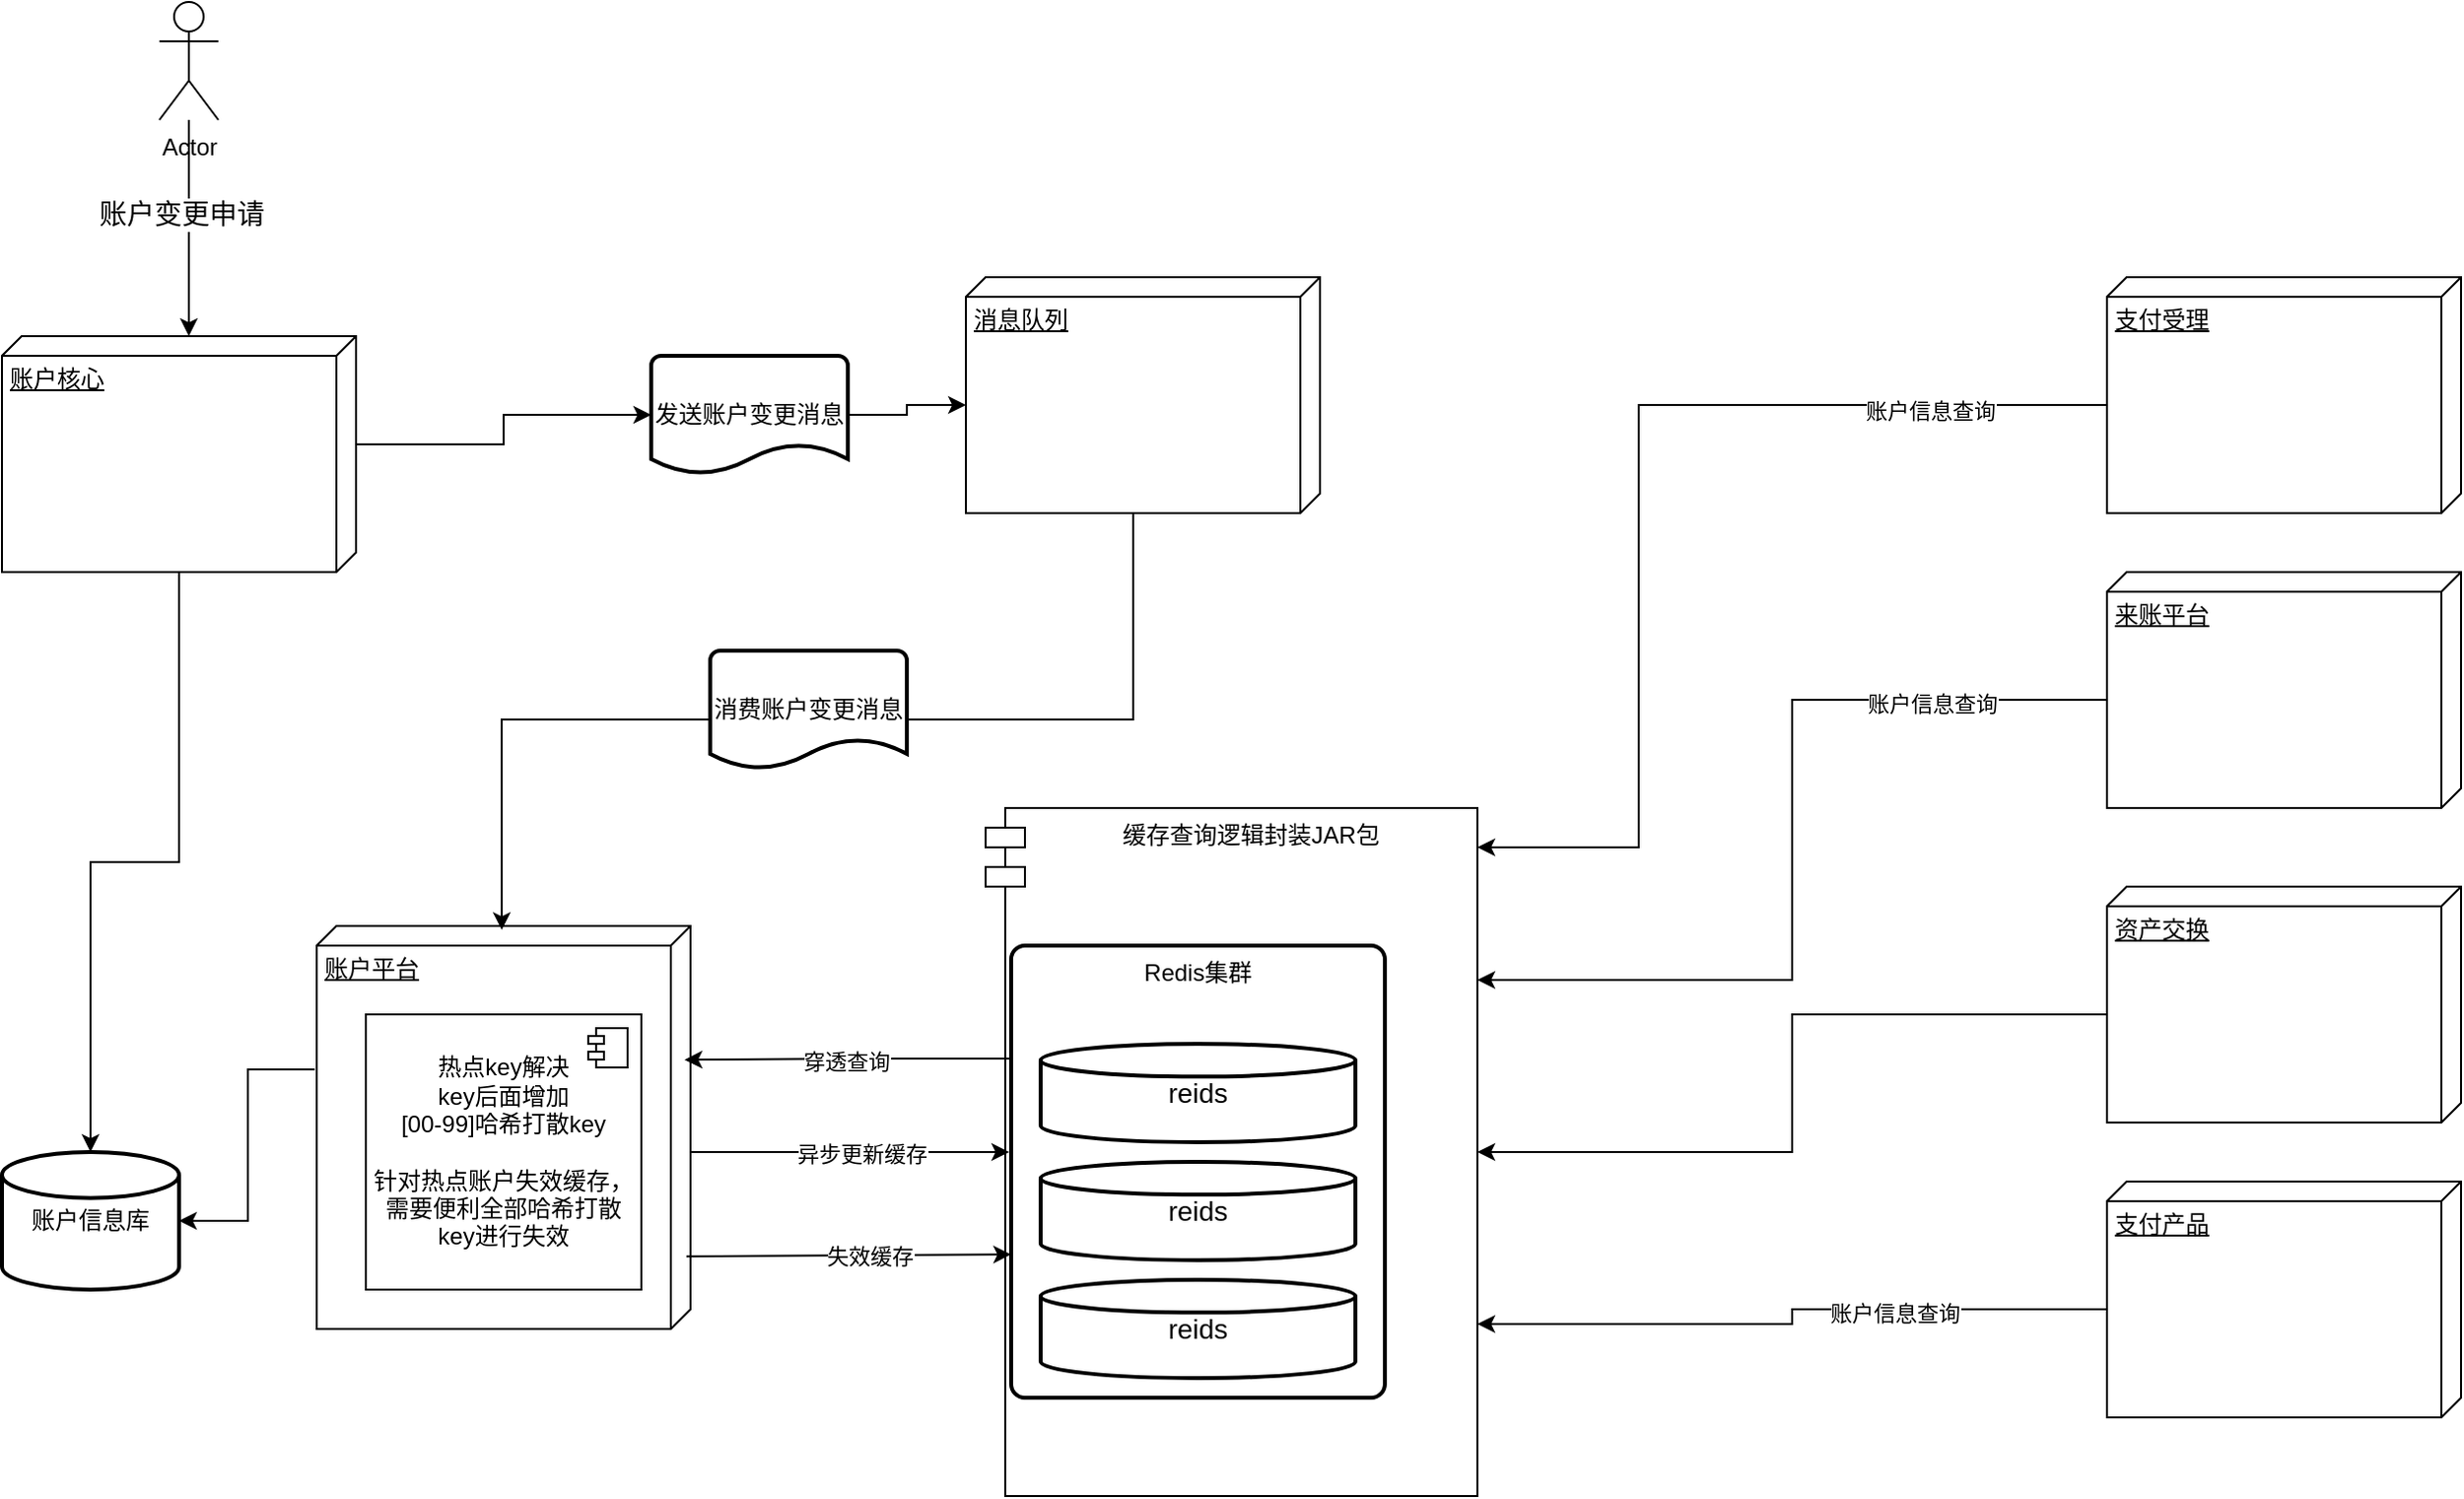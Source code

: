 <mxfile version="25.0.1">
  <diagram name="第 1 页" id="fGxXC-Ezc5tjqpJ_ki4P">
    <mxGraphModel dx="2074" dy="1026" grid="1" gridSize="10" guides="1" tooltips="1" connect="1" arrows="1" fold="1" page="1" pageScale="1" pageWidth="827" pageHeight="1169" math="0" shadow="0">
      <root>
        <mxCell id="0" />
        <mxCell id="1" parent="0" />
        <mxCell id="No4xfbKJUnxh-b8goav9-51" value="缓存查询逻辑封装JAR包" style="shape=module;align=left;spacingLeft=20;align=center;verticalAlign=top;whiteSpace=wrap;html=1;" vertex="1" parent="1">
          <mxGeometry x="520" y="430" width="250" height="350" as="geometry" />
        </mxCell>
        <mxCell id="No4xfbKJUnxh-b8goav9-8" value="Redis集群" style="rounded=1;whiteSpace=wrap;html=1;absoluteArcSize=1;arcSize=14;strokeWidth=2;align=center;horizontal=1;verticalAlign=top;" vertex="1" parent="1">
          <mxGeometry x="532.98" y="500" width="190" height="230" as="geometry" />
        </mxCell>
        <mxCell id="No4xfbKJUnxh-b8goav9-3" value="&lt;font style=&quot;font-size: 14px;&quot;&gt;reids&lt;/font&gt;" style="strokeWidth=2;html=1;shape=mxgraph.flowchart.database;whiteSpace=wrap;" vertex="1" parent="1">
          <mxGeometry x="547.98" y="550" width="160" height="50" as="geometry" />
        </mxCell>
        <mxCell id="No4xfbKJUnxh-b8goav9-4" value="&lt;font style=&quot;font-size: 14px;&quot;&gt;reids&lt;/font&gt;" style="strokeWidth=2;html=1;shape=mxgraph.flowchart.database;whiteSpace=wrap;" vertex="1" parent="1">
          <mxGeometry x="547.98" y="610" width="160" height="50" as="geometry" />
        </mxCell>
        <mxCell id="No4xfbKJUnxh-b8goav9-5" value="&lt;font style=&quot;font-size: 14px;&quot;&gt;reids&lt;/font&gt;" style="strokeWidth=2;html=1;shape=mxgraph.flowchart.database;whiteSpace=wrap;" vertex="1" parent="1">
          <mxGeometry x="547.98" y="670" width="160" height="50" as="geometry" />
        </mxCell>
        <mxCell id="No4xfbKJUnxh-b8goav9-6" value="账户平台" style="verticalAlign=top;align=left;spacingTop=8;spacingLeft=2;spacingRight=12;shape=cube;size=10;direction=south;fontStyle=4;html=1;whiteSpace=wrap;" vertex="1" parent="1">
          <mxGeometry x="180" y="490" width="190" height="205" as="geometry" />
        </mxCell>
        <mxCell id="No4xfbKJUnxh-b8goav9-7" value="" style="endArrow=classic;html=1;rounded=0;exitX=0.371;exitY=-0.016;exitDx=0;exitDy=0;exitPerimeter=0;" edge="1" parent="1">
          <mxGeometry width="50" height="50" relative="1" as="geometry">
            <mxPoint x="370.0" y="605.005" as="sourcePoint" />
            <mxPoint x="532" y="605" as="targetPoint" />
          </mxGeometry>
        </mxCell>
        <mxCell id="No4xfbKJUnxh-b8goav9-9" value="异步更新缓存" style="edgeLabel;html=1;align=center;verticalAlign=middle;resizable=0;points=[];" vertex="1" connectable="0" parent="No4xfbKJUnxh-b8goav9-7">
          <mxGeometry x="0.067" y="-1" relative="1" as="geometry">
            <mxPoint as="offset" />
          </mxGeometry>
        </mxCell>
        <mxCell id="No4xfbKJUnxh-b8goav9-10" value="" style="endArrow=classic;html=1;rounded=0;entryX=0;entryY=0.683;entryDx=0;entryDy=0;entryPerimeter=0;exitX=0.82;exitY=0.011;exitDx=0;exitDy=0;exitPerimeter=0;" edge="1" parent="1" source="No4xfbKJUnxh-b8goav9-6" target="No4xfbKJUnxh-b8goav9-8">
          <mxGeometry width="50" height="50" relative="1" as="geometry">
            <mxPoint x="370" y="647" as="sourcePoint" />
            <mxPoint x="480" y="780" as="targetPoint" />
            <Array as="points" />
          </mxGeometry>
        </mxCell>
        <mxCell id="No4xfbKJUnxh-b8goav9-11" value="失效缓存" style="edgeLabel;html=1;align=center;verticalAlign=middle;resizable=0;points=[];" vertex="1" connectable="0" parent="No4xfbKJUnxh-b8goav9-10">
          <mxGeometry x="0.121" relative="1" as="geometry">
            <mxPoint as="offset" />
          </mxGeometry>
        </mxCell>
        <mxCell id="No4xfbKJUnxh-b8goav9-13" value="账户核心" style="verticalAlign=top;align=left;spacingTop=8;spacingLeft=2;spacingRight=12;shape=cube;size=10;direction=south;fontStyle=4;html=1;whiteSpace=wrap;" vertex="1" parent="1">
          <mxGeometry x="20" y="190" width="180" height="120" as="geometry" />
        </mxCell>
        <mxCell id="No4xfbKJUnxh-b8goav9-16" value="账户信息库" style="strokeWidth=2;html=1;shape=mxgraph.flowchart.database;whiteSpace=wrap;" vertex="1" parent="1">
          <mxGeometry x="20" y="605" width="90" height="70" as="geometry" />
        </mxCell>
        <mxCell id="No4xfbKJUnxh-b8goav9-17" style="edgeStyle=orthogonalEdgeStyle;rounded=0;orthogonalLoop=1;jettySize=auto;html=1;entryX=0.5;entryY=0;entryDx=0;entryDy=0;entryPerimeter=0;" edge="1" parent="1" source="No4xfbKJUnxh-b8goav9-13" target="No4xfbKJUnxh-b8goav9-16">
          <mxGeometry relative="1" as="geometry" />
        </mxCell>
        <mxCell id="No4xfbKJUnxh-b8goav9-18" style="edgeStyle=orthogonalEdgeStyle;rounded=0;orthogonalLoop=1;jettySize=auto;html=1;exitX=0.356;exitY=1.005;exitDx=0;exitDy=0;exitPerimeter=0;entryX=1;entryY=0.5;entryDx=0;entryDy=0;entryPerimeter=0;" edge="1" parent="1" source="No4xfbKJUnxh-b8goav9-6" target="No4xfbKJUnxh-b8goav9-16">
          <mxGeometry relative="1" as="geometry" />
        </mxCell>
        <mxCell id="No4xfbKJUnxh-b8goav9-19" value="Actor" style="shape=umlActor;verticalLabelPosition=bottom;verticalAlign=top;html=1;" vertex="1" parent="1">
          <mxGeometry x="100" y="20" width="30" height="60" as="geometry" />
        </mxCell>
        <mxCell id="No4xfbKJUnxh-b8goav9-20" style="edgeStyle=orthogonalEdgeStyle;rounded=0;orthogonalLoop=1;jettySize=auto;html=1;entryX=0;entryY=0;entryDx=0;entryDy=85;entryPerimeter=0;" edge="1" parent="1" source="No4xfbKJUnxh-b8goav9-19" target="No4xfbKJUnxh-b8goav9-13">
          <mxGeometry relative="1" as="geometry" />
        </mxCell>
        <mxCell id="No4xfbKJUnxh-b8goav9-21" value="&lt;font style=&quot;font-size: 14px;&quot;&gt;账户变更申请&lt;/font&gt;" style="edgeLabel;html=1;align=center;verticalAlign=middle;resizable=0;points=[];" vertex="1" connectable="0" parent="No4xfbKJUnxh-b8goav9-20">
          <mxGeometry x="-0.138" y="-4" relative="1" as="geometry">
            <mxPoint as="offset" />
          </mxGeometry>
        </mxCell>
        <mxCell id="No4xfbKJUnxh-b8goav9-23" value="发送账户变更消息" style="strokeWidth=2;html=1;shape=mxgraph.flowchart.document2;whiteSpace=wrap;size=0.25;" vertex="1" parent="1">
          <mxGeometry x="350" y="200" width="100" height="60" as="geometry" />
        </mxCell>
        <mxCell id="No4xfbKJUnxh-b8goav9-24" value="消息队列" style="verticalAlign=top;align=left;spacingTop=8;spacingLeft=2;spacingRight=12;shape=cube;size=10;direction=south;fontStyle=4;html=1;whiteSpace=wrap;" vertex="1" parent="1">
          <mxGeometry x="510" y="160" width="180" height="120" as="geometry" />
        </mxCell>
        <mxCell id="No4xfbKJUnxh-b8goav9-25" style="edgeStyle=orthogonalEdgeStyle;rounded=0;orthogonalLoop=1;jettySize=auto;html=1;exitX=0;exitY=0;exitDx=55;exitDy=0;exitPerimeter=0;entryX=0;entryY=0.5;entryDx=0;entryDy=0;entryPerimeter=0;" edge="1" parent="1" source="No4xfbKJUnxh-b8goav9-13" target="No4xfbKJUnxh-b8goav9-23">
          <mxGeometry relative="1" as="geometry" />
        </mxCell>
        <mxCell id="No4xfbKJUnxh-b8goav9-26" style="edgeStyle=orthogonalEdgeStyle;rounded=0;orthogonalLoop=1;jettySize=auto;html=1;exitX=1;exitY=0.5;exitDx=0;exitDy=0;exitPerimeter=0;entryX=0;entryY=0;entryDx=65;entryDy=180;entryPerimeter=0;" edge="1" parent="1" source="No4xfbKJUnxh-b8goav9-23" target="No4xfbKJUnxh-b8goav9-24">
          <mxGeometry relative="1" as="geometry" />
        </mxCell>
        <mxCell id="No4xfbKJUnxh-b8goav9-27" style="edgeStyle=orthogonalEdgeStyle;rounded=0;orthogonalLoop=1;jettySize=auto;html=1;exitX=0;exitY=0;exitDx=120;exitDy=95;exitPerimeter=0;entryX=0.01;entryY=0.505;entryDx=0;entryDy=0;entryPerimeter=0;" edge="1" parent="1" source="No4xfbKJUnxh-b8goav9-24" target="No4xfbKJUnxh-b8goav9-6">
          <mxGeometry relative="1" as="geometry">
            <mxPoint x="290" y="490" as="targetPoint" />
          </mxGeometry>
        </mxCell>
        <mxCell id="No4xfbKJUnxh-b8goav9-28" value="Text" style="edgeLabel;html=1;align=center;verticalAlign=middle;resizable=0;points=[];" vertex="1" connectable="0" parent="No4xfbKJUnxh-b8goav9-27">
          <mxGeometry x="0.077" y="4" relative="1" as="geometry">
            <mxPoint as="offset" />
          </mxGeometry>
        </mxCell>
        <mxCell id="No4xfbKJUnxh-b8goav9-29" value="消费账户变更消息" style="strokeWidth=2;html=1;shape=mxgraph.flowchart.document2;whiteSpace=wrap;size=0.25;" vertex="1" parent="1">
          <mxGeometry x="380" y="350" width="100" height="60" as="geometry" />
        </mxCell>
        <mxCell id="No4xfbKJUnxh-b8goav9-30" style="edgeStyle=orthogonalEdgeStyle;rounded=0;orthogonalLoop=1;jettySize=auto;html=1;exitX=0;exitY=0.25;exitDx=0;exitDy=0;entryX=0.332;entryY=0.016;entryDx=0;entryDy=0;entryPerimeter=0;" edge="1" parent="1" source="No4xfbKJUnxh-b8goav9-8" target="No4xfbKJUnxh-b8goav9-6">
          <mxGeometry relative="1" as="geometry">
            <Array as="points">
              <mxPoint x="452" y="558" />
            </Array>
          </mxGeometry>
        </mxCell>
        <mxCell id="No4xfbKJUnxh-b8goav9-31" value="穿透查询" style="edgeLabel;html=1;align=center;verticalAlign=middle;resizable=0;points=[];" vertex="1" connectable="0" parent="No4xfbKJUnxh-b8goav9-30">
          <mxGeometry x="0.258" y="1" relative="1" as="geometry">
            <mxPoint x="20" as="offset" />
          </mxGeometry>
        </mxCell>
        <mxCell id="No4xfbKJUnxh-b8goav9-32" value="支付受理" style="verticalAlign=top;align=left;spacingTop=8;spacingLeft=2;spacingRight=12;shape=cube;size=10;direction=south;fontStyle=4;html=1;whiteSpace=wrap;" vertex="1" parent="1">
          <mxGeometry x="1090" y="160" width="180" height="120" as="geometry" />
        </mxCell>
        <mxCell id="No4xfbKJUnxh-b8goav9-33" value="来账平台" style="verticalAlign=top;align=left;spacingTop=8;spacingLeft=2;spacingRight=12;shape=cube;size=10;direction=south;fontStyle=4;html=1;whiteSpace=wrap;" vertex="1" parent="1">
          <mxGeometry x="1090" y="310" width="180" height="120" as="geometry" />
        </mxCell>
        <mxCell id="No4xfbKJUnxh-b8goav9-52" style="edgeStyle=orthogonalEdgeStyle;rounded=0;orthogonalLoop=1;jettySize=auto;html=1;exitX=0;exitY=0;exitDx=65;exitDy=180;exitPerimeter=0;entryX=1;entryY=0.5;entryDx=0;entryDy=0;" edge="1" parent="1" source="No4xfbKJUnxh-b8goav9-34" target="No4xfbKJUnxh-b8goav9-51">
          <mxGeometry relative="1" as="geometry" />
        </mxCell>
        <mxCell id="No4xfbKJUnxh-b8goav9-34" value="资产交换" style="verticalAlign=top;align=left;spacingTop=8;spacingLeft=2;spacingRight=12;shape=cube;size=10;direction=south;fontStyle=4;html=1;whiteSpace=wrap;" vertex="1" parent="1">
          <mxGeometry x="1090" y="470" width="180" height="120" as="geometry" />
        </mxCell>
        <mxCell id="No4xfbKJUnxh-b8goav9-36" value="支付产品" style="verticalAlign=top;align=left;spacingTop=8;spacingLeft=2;spacingRight=12;shape=cube;size=10;direction=south;fontStyle=4;html=1;whiteSpace=wrap;" vertex="1" parent="1">
          <mxGeometry x="1090" y="620" width="180" height="120" as="geometry" />
        </mxCell>
        <mxCell id="No4xfbKJUnxh-b8goav9-38" style="edgeStyle=orthogonalEdgeStyle;rounded=0;orthogonalLoop=1;jettySize=auto;html=1;exitX=0;exitY=0;exitDx=65;exitDy=180;exitPerimeter=0;entryX=1;entryY=0.75;entryDx=0;entryDy=0;" edge="1" parent="1" source="No4xfbKJUnxh-b8goav9-36" target="No4xfbKJUnxh-b8goav9-51">
          <mxGeometry relative="1" as="geometry" />
        </mxCell>
        <mxCell id="No4xfbKJUnxh-b8goav9-45" value="账户信息查询" style="edgeLabel;html=1;align=center;verticalAlign=middle;resizable=0;points=[];" vertex="1" connectable="0" parent="No4xfbKJUnxh-b8goav9-38">
          <mxGeometry x="-0.338" y="2" relative="1" as="geometry">
            <mxPoint as="offset" />
          </mxGeometry>
        </mxCell>
        <mxCell id="No4xfbKJUnxh-b8goav9-39" style="edgeStyle=orthogonalEdgeStyle;rounded=0;orthogonalLoop=1;jettySize=auto;html=1;exitX=0;exitY=0;exitDx=65;exitDy=180;exitPerimeter=0;entryX=1;entryY=0.25;entryDx=0;entryDy=0;" edge="1" parent="1" source="No4xfbKJUnxh-b8goav9-33" target="No4xfbKJUnxh-b8goav9-51">
          <mxGeometry relative="1" as="geometry" />
        </mxCell>
        <mxCell id="No4xfbKJUnxh-b8goav9-42" value="账户信息查询" style="edgeLabel;html=1;align=center;verticalAlign=middle;resizable=0;points=[];" vertex="1" connectable="0" parent="No4xfbKJUnxh-b8goav9-39">
          <mxGeometry x="-0.615" y="2" relative="1" as="geometry">
            <mxPoint as="offset" />
          </mxGeometry>
        </mxCell>
        <mxCell id="No4xfbKJUnxh-b8goav9-40" style="edgeStyle=orthogonalEdgeStyle;rounded=0;orthogonalLoop=1;jettySize=auto;html=1;exitX=0;exitY=0;exitDx=65;exitDy=180;exitPerimeter=0;" edge="1" parent="1" source="No4xfbKJUnxh-b8goav9-32" target="No4xfbKJUnxh-b8goav9-51">
          <mxGeometry relative="1" as="geometry">
            <mxPoint x="770" y="520" as="targetPoint" />
            <Array as="points">
              <mxPoint x="852" y="225" />
              <mxPoint x="852" y="450" />
            </Array>
          </mxGeometry>
        </mxCell>
        <mxCell id="No4xfbKJUnxh-b8goav9-41" value="账户信息查询" style="edgeLabel;html=1;align=center;verticalAlign=middle;resizable=0;points=[];" vertex="1" connectable="0" parent="No4xfbKJUnxh-b8goav9-40">
          <mxGeometry x="-0.668" y="3" relative="1" as="geometry">
            <mxPoint as="offset" />
          </mxGeometry>
        </mxCell>
        <mxCell id="No4xfbKJUnxh-b8goav9-48" value="热点key解决&lt;div&gt;key后面增加&lt;div&gt;[00-99]哈希打散key&lt;/div&gt;&lt;/div&gt;&lt;div&gt;&lt;br&gt;&lt;/div&gt;&lt;div&gt;针对热点账户失效缓存，需要便利全部哈希打散key进行失效&lt;/div&gt;" style="html=1;dropTarget=0;whiteSpace=wrap;" vertex="1" parent="1">
          <mxGeometry x="205" y="535" width="140" height="140" as="geometry" />
        </mxCell>
        <mxCell id="No4xfbKJUnxh-b8goav9-49" value="" style="shape=module;jettyWidth=8;jettyHeight=4;" vertex="1" parent="No4xfbKJUnxh-b8goav9-48">
          <mxGeometry x="1" width="20" height="20" relative="1" as="geometry">
            <mxPoint x="-27" y="7" as="offset" />
          </mxGeometry>
        </mxCell>
      </root>
    </mxGraphModel>
  </diagram>
</mxfile>
